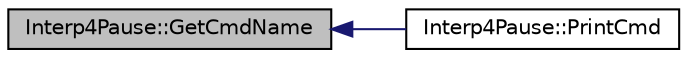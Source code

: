 digraph "Interp4Pause::GetCmdName"
{
  edge [fontname="Helvetica",fontsize="10",labelfontname="Helvetica",labelfontsize="10"];
  node [fontname="Helvetica",fontsize="10",shape=record];
  rankdir="LR";
  Node1 [label="Interp4Pause::GetCmdName",height=0.2,width=0.4,color="black", fillcolor="grey75", style="filled", fontcolor="black"];
  Node1 -> Node2 [dir="back",color="midnightblue",fontsize="10",style="solid",fontname="Helvetica"];
  Node2 [label="Interp4Pause::PrintCmd",height=0.2,width=0.4,color="black", fillcolor="white", style="filled",URL="$class_interp4_pause.html#a5bd1966c9ee6569635b925e78915e0c9",tooltip="Wyświetla komendę oraz parametry. "];
}
